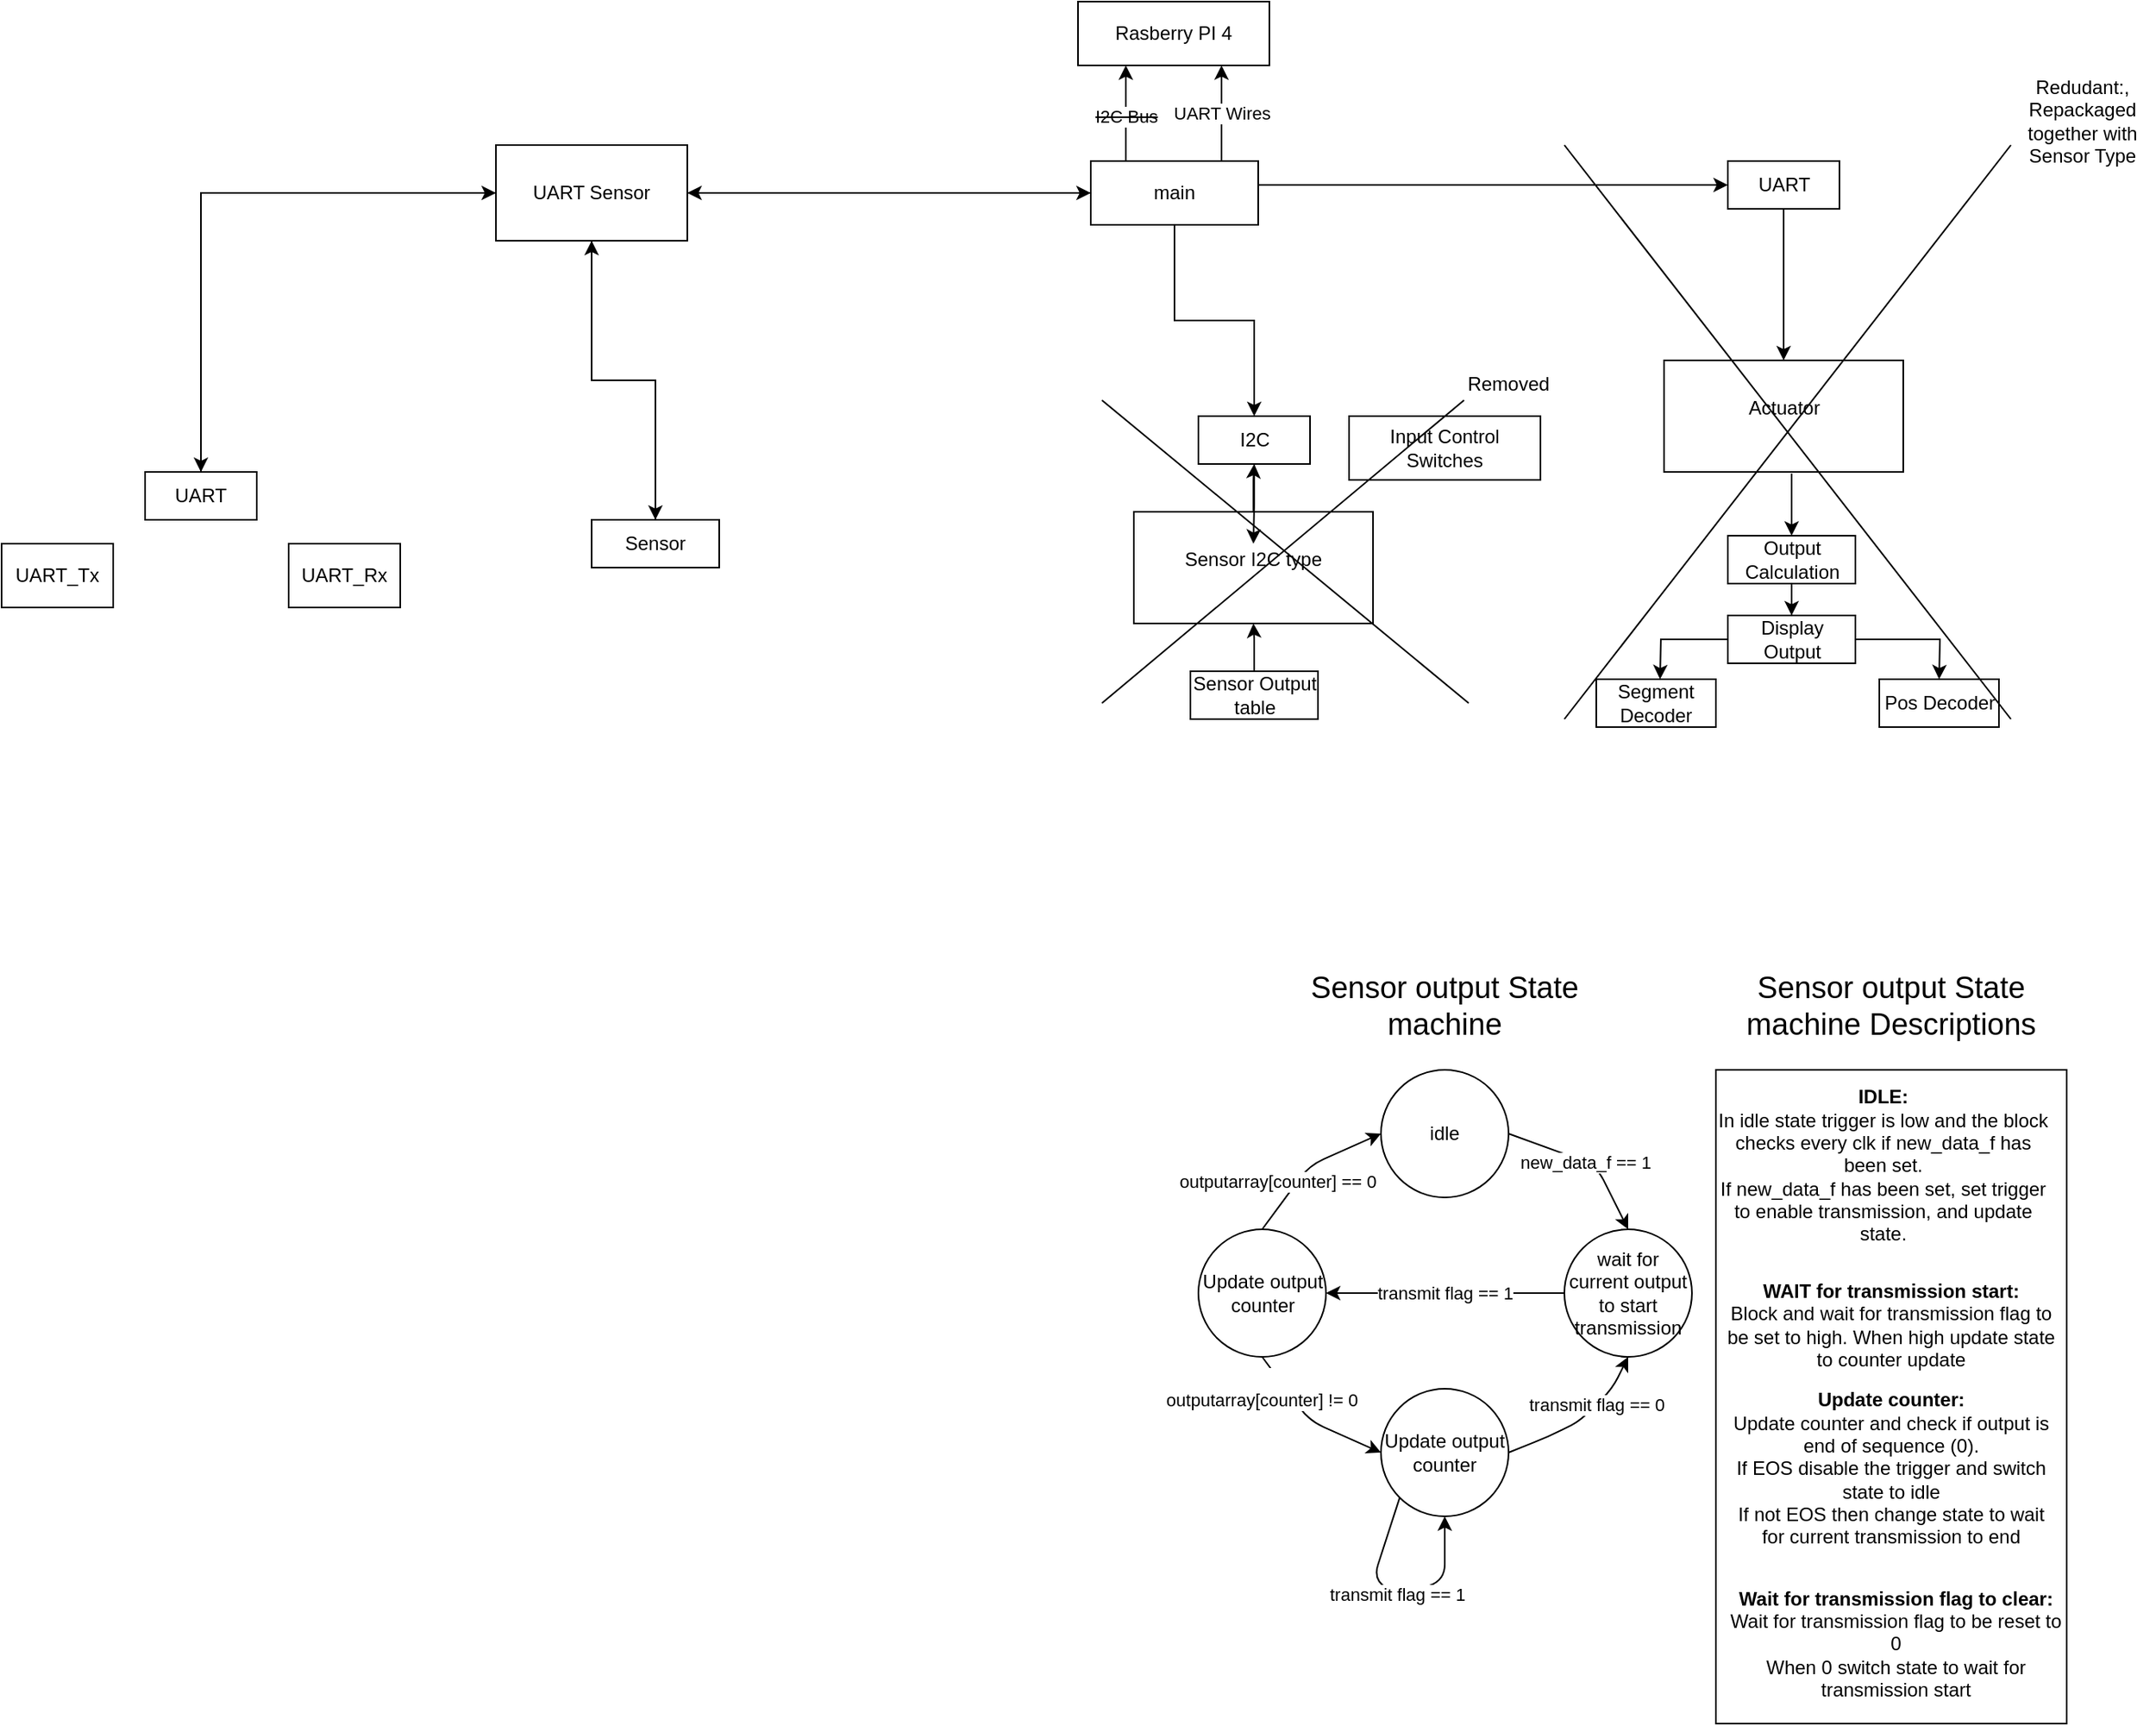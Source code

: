 <mxfile version="13.10.4" type="github">
  <diagram id="OSb5CqqazBMSSnV3IDRc" name="Page-1">
    <mxGraphModel dx="2577" dy="986" grid="1" gridSize="10" guides="1" tooltips="1" connect="1" arrows="1" fold="1" page="1" pageScale="1" pageWidth="850" pageHeight="1100" math="0" shadow="0">
      <root>
        <mxCell id="0" />
        <mxCell id="1" parent="0" />
        <mxCell id="NBSMRc6nEBx8B3KLXw8S-49" value="" style="rounded=0;whiteSpace=wrap;html=1;" vertex="1" parent="1">
          <mxGeometry x="695" y="780" width="220" height="410" as="geometry" />
        </mxCell>
        <mxCell id="Y1k2FVxAf8l4N-Cuv0cQ-43" style="edgeStyle=orthogonalEdgeStyle;rounded=0;orthogonalLoop=1;jettySize=auto;html=1;exitX=0.5;exitY=1;exitDx=0;exitDy=0;" parent="1" source="Y1k2FVxAf8l4N-Cuv0cQ-1" target="Y1k2FVxAf8l4N-Cuv0cQ-27" edge="1">
          <mxGeometry relative="1" as="geometry">
            <mxPoint x="405.5" y="340" as="sourcePoint" />
          </mxGeometry>
        </mxCell>
        <mxCell id="Y1k2FVxAf8l4N-Cuv0cQ-57" style="edgeStyle=orthogonalEdgeStyle;rounded=0;orthogonalLoop=1;jettySize=auto;html=1;entryX=0;entryY=0.5;entryDx=0;entryDy=0;" parent="1" source="Y1k2FVxAf8l4N-Cuv0cQ-1" target="Y1k2FVxAf8l4N-Cuv0cQ-32" edge="1">
          <mxGeometry relative="1" as="geometry">
            <Array as="points">
              <mxPoint x="480" y="225" />
              <mxPoint x="480" y="225" />
            </Array>
          </mxGeometry>
        </mxCell>
        <mxCell id="WVtQwANMYkXrcCHiYJyX-2" value="&lt;div&gt;&lt;strike&gt;I2C Bus&lt;/strike&gt;&lt;/div&gt;" style="edgeStyle=orthogonalEdgeStyle;rounded=0;orthogonalLoop=1;jettySize=auto;html=1;entryX=0.25;entryY=1;entryDx=0;entryDy=0;exitX=0.25;exitY=0;exitDx=0;exitDy=0;" parent="1" source="Y1k2FVxAf8l4N-Cuv0cQ-1" target="Y1k2FVxAf8l4N-Cuv0cQ-12" edge="1">
          <mxGeometry relative="1" as="geometry">
            <Array as="points">
              <mxPoint x="325" y="210" />
            </Array>
          </mxGeometry>
        </mxCell>
        <mxCell id="NBSMRc6nEBx8B3KLXw8S-21" style="edgeStyle=orthogonalEdgeStyle;rounded=0;orthogonalLoop=1;jettySize=auto;html=1;entryX=1;entryY=0.5;entryDx=0;entryDy=0;" edge="1" parent="1" source="Y1k2FVxAf8l4N-Cuv0cQ-1" target="NBSMRc6nEBx8B3KLXw8S-18">
          <mxGeometry relative="1" as="geometry" />
        </mxCell>
        <mxCell id="Y1k2FVxAf8l4N-Cuv0cQ-1" value="main" style="rounded=0;whiteSpace=wrap;html=1;" parent="1" vertex="1">
          <mxGeometry x="303" y="210" width="105" height="40" as="geometry" />
        </mxCell>
        <mxCell id="Y1k2FVxAf8l4N-Cuv0cQ-12" value="Rasberry PI 4" style="rounded=0;whiteSpace=wrap;html=1;" parent="1" vertex="1">
          <mxGeometry x="295" y="110" width="120" height="40" as="geometry" />
        </mxCell>
        <mxCell id="Y1k2FVxAf8l4N-Cuv0cQ-13" value="Input Control Switches" style="rounded=0;whiteSpace=wrap;html=1;" parent="1" vertex="1">
          <mxGeometry x="465" y="370" width="120" height="40" as="geometry" />
        </mxCell>
        <mxCell id="Y1k2FVxAf8l4N-Cuv0cQ-23" value="" style="group" parent="1" vertex="1" connectable="0">
          <mxGeometry x="330" y="430" width="150" height="70" as="geometry" />
        </mxCell>
        <mxCell id="Y1k2FVxAf8l4N-Cuv0cQ-24" value="" style="rounded=0;whiteSpace=wrap;html=1;" parent="Y1k2FVxAf8l4N-Cuv0cQ-23" vertex="1">
          <mxGeometry width="150" height="70" as="geometry" />
        </mxCell>
        <mxCell id="Y1k2FVxAf8l4N-Cuv0cQ-26" value="Sensor I2C type" style="text;html=1;strokeColor=none;fillColor=none;align=center;verticalAlign=middle;whiteSpace=wrap;rounded=0;" parent="Y1k2FVxAf8l4N-Cuv0cQ-23" vertex="1">
          <mxGeometry x="20" y="20" width="110" height="20" as="geometry" />
        </mxCell>
        <mxCell id="Y1k2FVxAf8l4N-Cuv0cQ-28" value="" style="group" parent="1" vertex="1" connectable="0">
          <mxGeometry x="662.5" y="335" width="150" height="70" as="geometry" />
        </mxCell>
        <mxCell id="Y1k2FVxAf8l4N-Cuv0cQ-29" value="" style="rounded=0;whiteSpace=wrap;html=1;" parent="Y1k2FVxAf8l4N-Cuv0cQ-28" vertex="1">
          <mxGeometry width="150" height="70" as="geometry" />
        </mxCell>
        <mxCell id="Y1k2FVxAf8l4N-Cuv0cQ-31" value="Actuator" style="text;html=1;strokeColor=none;fillColor=none;align=center;verticalAlign=middle;whiteSpace=wrap;rounded=0;" parent="Y1k2FVxAf8l4N-Cuv0cQ-28" vertex="1">
          <mxGeometry x="20" y="20" width="110" height="20" as="geometry" />
        </mxCell>
        <mxCell id="Y1k2FVxAf8l4N-Cuv0cQ-54" style="edgeStyle=orthogonalEdgeStyle;rounded=0;orthogonalLoop=1;jettySize=auto;html=1;" parent="1" source="Y1k2FVxAf8l4N-Cuv0cQ-9" target="Y1k2FVxAf8l4N-Cuv0cQ-24" edge="1">
          <mxGeometry relative="1" as="geometry" />
        </mxCell>
        <mxCell id="Y1k2FVxAf8l4N-Cuv0cQ-9" value="Sensor Output table" style="rounded=0;whiteSpace=wrap;html=1;" parent="1" vertex="1">
          <mxGeometry x="365.5" y="530" width="80" height="30" as="geometry" />
        </mxCell>
        <mxCell id="Y1k2FVxAf8l4N-Cuv0cQ-58" style="edgeStyle=orthogonalEdgeStyle;rounded=0;orthogonalLoop=1;jettySize=auto;html=1;" parent="1" source="Y1k2FVxAf8l4N-Cuv0cQ-32" target="Y1k2FVxAf8l4N-Cuv0cQ-29" edge="1">
          <mxGeometry relative="1" as="geometry" />
        </mxCell>
        <mxCell id="Y1k2FVxAf8l4N-Cuv0cQ-32" value="UART" style="rounded=0;whiteSpace=wrap;html=1;" parent="1" vertex="1">
          <mxGeometry x="702.5" y="210" width="70" height="30" as="geometry" />
        </mxCell>
        <mxCell id="Y1k2FVxAf8l4N-Cuv0cQ-39" style="edgeStyle=orthogonalEdgeStyle;rounded=0;orthogonalLoop=1;jettySize=auto;html=1;" parent="1" source="Y1k2FVxAf8l4N-Cuv0cQ-30" target="Y1k2FVxAf8l4N-Cuv0cQ-38" edge="1">
          <mxGeometry relative="1" as="geometry" />
        </mxCell>
        <mxCell id="Y1k2FVxAf8l4N-Cuv0cQ-30" value="Output Calculation" style="rounded=0;whiteSpace=wrap;html=1;" parent="1" vertex="1">
          <mxGeometry x="702.5" y="445" width="80" height="30" as="geometry" />
        </mxCell>
        <mxCell id="Y1k2FVxAf8l4N-Cuv0cQ-47" style="edgeStyle=orthogonalEdgeStyle;rounded=0;orthogonalLoop=1;jettySize=auto;html=1;entryX=0.5;entryY=0;entryDx=0;entryDy=0;" parent="1" source="Y1k2FVxAf8l4N-Cuv0cQ-27" target="Y1k2FVxAf8l4N-Cuv0cQ-26" edge="1">
          <mxGeometry relative="1" as="geometry" />
        </mxCell>
        <mxCell id="Y1k2FVxAf8l4N-Cuv0cQ-27" value="I2C" style="rounded=0;whiteSpace=wrap;html=1;" parent="1" vertex="1">
          <mxGeometry x="370.5" y="370" width="70" height="30" as="geometry" />
        </mxCell>
        <mxCell id="NBSMRc6nEBx8B3KLXw8S-23" style="edgeStyle=orthogonalEdgeStyle;rounded=0;orthogonalLoop=1;jettySize=auto;html=1;entryX=0.5;entryY=1;entryDx=0;entryDy=0;" edge="1" parent="1" source="Y1k2FVxAf8l4N-Cuv0cQ-25" target="NBSMRc6nEBx8B3KLXw8S-18">
          <mxGeometry relative="1" as="geometry" />
        </mxCell>
        <mxCell id="Y1k2FVxAf8l4N-Cuv0cQ-25" value="Sensor " style="rounded=0;whiteSpace=wrap;html=1;" parent="1" vertex="1">
          <mxGeometry x="-10" y="435" width="80" height="30" as="geometry" />
        </mxCell>
        <mxCell id="Y1k2FVxAf8l4N-Cuv0cQ-41" value="" style="edgeStyle=orthogonalEdgeStyle;rounded=0;orthogonalLoop=1;jettySize=auto;html=1;" parent="1" source="Y1k2FVxAf8l4N-Cuv0cQ-38" edge="1">
          <mxGeometry relative="1" as="geometry">
            <mxPoint x="660" y="535" as="targetPoint" />
          </mxGeometry>
        </mxCell>
        <mxCell id="Y1k2FVxAf8l4N-Cuv0cQ-55" style="edgeStyle=orthogonalEdgeStyle;rounded=0;orthogonalLoop=1;jettySize=auto;html=1;entryX=0.5;entryY=0;entryDx=0;entryDy=0;" parent="1" source="Y1k2FVxAf8l4N-Cuv0cQ-38" edge="1">
          <mxGeometry relative="1" as="geometry">
            <mxPoint x="835" y="535" as="targetPoint" />
          </mxGeometry>
        </mxCell>
        <mxCell id="Y1k2FVxAf8l4N-Cuv0cQ-38" value="Display Output" style="rounded=0;whiteSpace=wrap;html=1;" parent="1" vertex="1">
          <mxGeometry x="702.5" y="495" width="80" height="30" as="geometry" />
        </mxCell>
        <mxCell id="Y1k2FVxAf8l4N-Cuv0cQ-40" value="Segment Decoder" style="whiteSpace=wrap;html=1;rounded=0;" parent="1" vertex="1">
          <mxGeometry x="620" y="535" width="75" height="30" as="geometry" />
        </mxCell>
        <mxCell id="Y1k2FVxAf8l4N-Cuv0cQ-46" style="edgeStyle=orthogonalEdgeStyle;rounded=0;orthogonalLoop=1;jettySize=auto;html=1;" parent="1" source="Y1k2FVxAf8l4N-Cuv0cQ-24" target="Y1k2FVxAf8l4N-Cuv0cQ-27" edge="1">
          <mxGeometry relative="1" as="geometry" />
        </mxCell>
        <mxCell id="Y1k2FVxAf8l4N-Cuv0cQ-56" value="Pos Decoder" style="whiteSpace=wrap;html=1;rounded=0;" parent="1" vertex="1">
          <mxGeometry x="797.5" y="535" width="75" height="30" as="geometry" />
        </mxCell>
        <mxCell id="Y1k2FVxAf8l4N-Cuv0cQ-61" value="" style="endArrow=classic;html=1;entryX=0.5;entryY=0;entryDx=0;entryDy=0;" parent="1" target="Y1k2FVxAf8l4N-Cuv0cQ-30" edge="1">
          <mxGeometry width="50" height="50" relative="1" as="geometry">
            <mxPoint x="742.5" y="406" as="sourcePoint" />
            <mxPoint x="692.5" y="405" as="targetPoint" />
          </mxGeometry>
        </mxCell>
        <mxCell id="WVtQwANMYkXrcCHiYJyX-5" value="UART Wires" style="endArrow=classic;html=1;entryX=0.75;entryY=1;entryDx=0;entryDy=0;" parent="1" target="Y1k2FVxAf8l4N-Cuv0cQ-12" edge="1">
          <mxGeometry width="50" height="50" relative="1" as="geometry">
            <mxPoint x="385" y="210" as="sourcePoint" />
            <mxPoint x="401" y="152" as="targetPoint" />
          </mxGeometry>
        </mxCell>
        <mxCell id="NBSMRc6nEBx8B3KLXw8S-1" value="" style="endArrow=none;html=1;" edge="1" parent="1">
          <mxGeometry width="50" height="50" relative="1" as="geometry">
            <mxPoint x="310" y="550" as="sourcePoint" />
            <mxPoint x="537.073" y="360" as="targetPoint" />
          </mxGeometry>
        </mxCell>
        <mxCell id="NBSMRc6nEBx8B3KLXw8S-2" value="Removed" style="text;html=1;strokeColor=none;fillColor=none;align=center;verticalAlign=middle;whiteSpace=wrap;rounded=0;" vertex="1" parent="1">
          <mxGeometry x="520" y="335" width="90" height="30" as="geometry" />
        </mxCell>
        <mxCell id="NBSMRc6nEBx8B3KLXw8S-3" value="" style="endArrow=none;html=1;" edge="1" parent="1">
          <mxGeometry width="50" height="50" relative="1" as="geometry">
            <mxPoint x="540" y="550" as="sourcePoint" />
            <mxPoint x="310" y="360" as="targetPoint" />
          </mxGeometry>
        </mxCell>
        <mxCell id="NBSMRc6nEBx8B3KLXw8S-25" style="edgeStyle=orthogonalEdgeStyle;rounded=0;orthogonalLoop=1;jettySize=auto;html=1;entryX=0;entryY=0.5;entryDx=0;entryDy=0;" edge="1" parent="1" source="NBSMRc6nEBx8B3KLXw8S-4" target="NBSMRc6nEBx8B3KLXw8S-18">
          <mxGeometry relative="1" as="geometry">
            <Array as="points">
              <mxPoint x="-255" y="230" />
            </Array>
          </mxGeometry>
        </mxCell>
        <mxCell id="NBSMRc6nEBx8B3KLXw8S-4" value="UART" style="rounded=0;whiteSpace=wrap;html=1;" vertex="1" parent="1">
          <mxGeometry x="-290" y="405" width="70" height="30" as="geometry" />
        </mxCell>
        <mxCell id="NBSMRc6nEBx8B3KLXw8S-10" value="UART_Tx" style="rounded=0;whiteSpace=wrap;html=1;" vertex="1" parent="1">
          <mxGeometry x="-380" y="450" width="70" height="40" as="geometry" />
        </mxCell>
        <mxCell id="NBSMRc6nEBx8B3KLXw8S-11" value="UART_Rx" style="rounded=0;whiteSpace=wrap;html=1;" vertex="1" parent="1">
          <mxGeometry x="-200" y="450" width="70" height="40" as="geometry" />
        </mxCell>
        <mxCell id="NBSMRc6nEBx8B3KLXw8S-12" value="" style="endArrow=none;html=1;" edge="1" parent="1">
          <mxGeometry width="50" height="50" relative="1" as="geometry">
            <mxPoint x="600" y="560" as="sourcePoint" />
            <mxPoint x="880" y="200" as="targetPoint" />
          </mxGeometry>
        </mxCell>
        <mxCell id="NBSMRc6nEBx8B3KLXw8S-13" value="" style="endArrow=none;html=1;" edge="1" parent="1">
          <mxGeometry width="50" height="50" relative="1" as="geometry">
            <mxPoint x="880" y="560" as="sourcePoint" />
            <mxPoint x="600" y="200" as="targetPoint" />
          </mxGeometry>
        </mxCell>
        <mxCell id="NBSMRc6nEBx8B3KLXw8S-14" value="Redudant:, Repackaged together with Sensor Type" style="text;html=1;strokeColor=none;fillColor=none;align=center;verticalAlign=middle;whiteSpace=wrap;rounded=0;" vertex="1" parent="1">
          <mxGeometry x="880" y="170" width="90" height="30" as="geometry" />
        </mxCell>
        <mxCell id="NBSMRc6nEBx8B3KLXw8S-20" value="" style="edgeStyle=orthogonalEdgeStyle;rounded=0;orthogonalLoop=1;jettySize=auto;html=1;exitX=1;exitY=0.5;exitDx=0;exitDy=0;" edge="1" parent="1" source="NBSMRc6nEBx8B3KLXw8S-18" target="Y1k2FVxAf8l4N-Cuv0cQ-1">
          <mxGeometry relative="1" as="geometry">
            <mxPoint x="240" y="230" as="sourcePoint" />
          </mxGeometry>
        </mxCell>
        <mxCell id="NBSMRc6nEBx8B3KLXw8S-22" style="edgeStyle=orthogonalEdgeStyle;rounded=0;orthogonalLoop=1;jettySize=auto;html=1;entryX=0.5;entryY=0;entryDx=0;entryDy=0;" edge="1" parent="1" source="NBSMRc6nEBx8B3KLXw8S-18" target="Y1k2FVxAf8l4N-Cuv0cQ-25">
          <mxGeometry relative="1" as="geometry" />
        </mxCell>
        <mxCell id="NBSMRc6nEBx8B3KLXw8S-24" style="edgeStyle=orthogonalEdgeStyle;rounded=0;orthogonalLoop=1;jettySize=auto;html=1;entryX=0.5;entryY=0;entryDx=0;entryDy=0;" edge="1" parent="1" source="NBSMRc6nEBx8B3KLXw8S-18" target="NBSMRc6nEBx8B3KLXw8S-4">
          <mxGeometry relative="1" as="geometry" />
        </mxCell>
        <mxCell id="NBSMRc6nEBx8B3KLXw8S-18" value="UART Sensor" style="rounded=0;whiteSpace=wrap;html=1;" vertex="1" parent="1">
          <mxGeometry x="-70" y="200" width="120" height="60" as="geometry" />
        </mxCell>
        <mxCell id="NBSMRc6nEBx8B3KLXw8S-26" value="idle" style="ellipse;whiteSpace=wrap;html=1;aspect=fixed;" vertex="1" parent="1">
          <mxGeometry x="485" y="780" width="80" height="80" as="geometry" />
        </mxCell>
        <mxCell id="NBSMRc6nEBx8B3KLXw8S-27" value="&lt;font style=&quot;font-size: 19px&quot;&gt;Sensor output State machine&lt;/font&gt;" style="text;html=1;strokeColor=none;fillColor=none;align=center;verticalAlign=middle;whiteSpace=wrap;rounded=0;" vertex="1" parent="1">
          <mxGeometry x="420" y="710" width="210" height="60" as="geometry" />
        </mxCell>
        <mxCell id="NBSMRc6nEBx8B3KLXw8S-40" value="transmit flag == 1" style="edgeStyle=orthogonalEdgeStyle;rounded=0;orthogonalLoop=1;jettySize=auto;html=1;" edge="1" parent="1" source="NBSMRc6nEBx8B3KLXw8S-29">
          <mxGeometry relative="1" as="geometry">
            <mxPoint x="450.5" y="920" as="targetPoint" />
            <Array as="points">
              <mxPoint x="520" y="920" />
              <mxPoint x="520" y="920" />
            </Array>
          </mxGeometry>
        </mxCell>
        <mxCell id="NBSMRc6nEBx8B3KLXw8S-29" value="wait for current output to start transmission" style="ellipse;whiteSpace=wrap;html=1;aspect=fixed;" vertex="1" parent="1">
          <mxGeometry x="600" y="880" width="80" height="80" as="geometry" />
        </mxCell>
        <mxCell id="NBSMRc6nEBx8B3KLXw8S-41" value="outputarray[counter] == 0" style="endArrow=classic;html=1;exitX=0.5;exitY=0;exitDx=0;exitDy=0;entryX=0;entryY=0.5;entryDx=0;entryDy=0;" edge="1" parent="1" target="NBSMRc6nEBx8B3KLXw8S-26">
          <mxGeometry x="-0.398" y="10" width="50" height="50" relative="1" as="geometry">
            <mxPoint x="410.5" y="880" as="sourcePoint" />
            <mxPoint x="670" y="870" as="targetPoint" />
            <Array as="points">
              <mxPoint x="440" y="840" />
            </Array>
            <mxPoint as="offset" />
          </mxGeometry>
        </mxCell>
        <mxCell id="NBSMRc6nEBx8B3KLXw8S-44" value="&lt;div&gt;new_data_f == 1&lt;/div&gt;" style="endArrow=classic;html=1;entryX=0.5;entryY=0;entryDx=0;entryDy=0;exitX=1;exitY=0.5;exitDx=0;exitDy=0;" edge="1" parent="1" source="NBSMRc6nEBx8B3KLXw8S-26" target="NBSMRc6nEBx8B3KLXw8S-29">
          <mxGeometry width="50" height="50" relative="1" as="geometry">
            <mxPoint x="470" y="860" as="sourcePoint" />
            <mxPoint x="520" y="810" as="targetPoint" />
            <Array as="points">
              <mxPoint x="620" y="840" />
            </Array>
          </mxGeometry>
        </mxCell>
        <mxCell id="NBSMRc6nEBx8B3KLXw8S-46" value="&lt;div&gt;&lt;b&gt;IDLE:&lt;/b&gt;&lt;/div&gt;&lt;div&gt;In idle state trigger is low and the block checks every clk if new_data_f has been set.&lt;/div&gt;&lt;div&gt;If new_data_f has been set, set trigger to enable transmission, and update state.&lt;br&gt;&lt;/div&gt;" style="text;html=1;strokeColor=none;fillColor=none;align=center;verticalAlign=middle;whiteSpace=wrap;rounded=0;" vertex="1" parent="1">
          <mxGeometry x="695" y="800" width="210" height="80" as="geometry" />
        </mxCell>
        <mxCell id="NBSMRc6nEBx8B3KLXw8S-47" value="&lt;font style=&quot;font-size: 19px&quot;&gt;Sensor output State machine Descriptions&lt;br&gt;&lt;/font&gt;" style="text;html=1;strokeColor=none;fillColor=none;align=center;verticalAlign=middle;whiteSpace=wrap;rounded=0;" vertex="1" parent="1">
          <mxGeometry x="700" y="710" width="210" height="60" as="geometry" />
        </mxCell>
        <mxCell id="NBSMRc6nEBx8B3KLXw8S-48" value="&lt;div&gt;&lt;b&gt;WAIT for transmission start:&lt;/b&gt;&lt;/div&gt;&lt;div&gt;Block and wait for transmission flag to be set to high. When high update state to counter update&lt;br&gt;&lt;/div&gt;" style="text;html=1;strokeColor=none;fillColor=none;align=center;verticalAlign=middle;whiteSpace=wrap;rounded=0;" vertex="1" parent="1">
          <mxGeometry x="700" y="900" width="210" height="80" as="geometry" />
        </mxCell>
        <mxCell id="NBSMRc6nEBx8B3KLXw8S-50" value="&lt;div&gt;&lt;b&gt;Update counter:&lt;/b&gt;&lt;/div&gt;&lt;div&gt;Update counter and check if output is end of sequence (0).&lt;/div&gt;&lt;div&gt;If EOS disable the trigger and switch state to idle&lt;/div&gt;&lt;div&gt;If not EOS then change state to wait for current transmission to end&lt;br&gt;&lt;/div&gt;" style="text;html=1;strokeColor=none;fillColor=none;align=center;verticalAlign=middle;whiteSpace=wrap;rounded=0;" vertex="1" parent="1">
          <mxGeometry x="700" y="990" width="210" height="80" as="geometry" />
        </mxCell>
        <mxCell id="NBSMRc6nEBx8B3KLXw8S-51" value="&lt;div&gt;&lt;b&gt;Wait for transmission flag to clear:&lt;/b&gt;&lt;/div&gt;&lt;div&gt;Wait for transmission flag to be reset to 0&lt;/div&gt;&lt;div&gt;When 0 switch state to wait for transmission start&lt;br&gt;&lt;/div&gt;" style="text;html=1;strokeColor=none;fillColor=none;align=center;verticalAlign=middle;whiteSpace=wrap;rounded=0;" vertex="1" parent="1">
          <mxGeometry x="702.5" y="1100" width="210" height="80" as="geometry" />
        </mxCell>
        <mxCell id="NBSMRc6nEBx8B3KLXw8S-53" value="Update output counter" style="ellipse;whiteSpace=wrap;html=1;aspect=fixed;" vertex="1" parent="1">
          <mxGeometry x="370.5" y="880" width="80" height="80" as="geometry" />
        </mxCell>
        <mxCell id="NBSMRc6nEBx8B3KLXw8S-54" value="Update output counter" style="ellipse;whiteSpace=wrap;html=1;aspect=fixed;" vertex="1" parent="1">
          <mxGeometry x="485" y="980" width="80" height="80" as="geometry" />
        </mxCell>
        <mxCell id="NBSMRc6nEBx8B3KLXw8S-55" value="transmit flag == 0" style="endArrow=classic;html=1;entryX=0.5;entryY=1;entryDx=0;entryDy=0;exitX=1;exitY=0.5;exitDx=0;exitDy=0;" edge="1" parent="1" source="NBSMRc6nEBx8B3KLXw8S-54" target="NBSMRc6nEBx8B3KLXw8S-29">
          <mxGeometry x="0.269" width="50" height="50" relative="1" as="geometry">
            <mxPoint x="570" y="1020" as="sourcePoint" />
            <mxPoint x="600" y="990" as="targetPoint" />
            <Array as="points">
              <mxPoint x="590" y="1010" />
              <mxPoint x="610" y="1000" />
              <mxPoint x="630" y="980" />
            </Array>
            <mxPoint as="offset" />
          </mxGeometry>
        </mxCell>
        <mxCell id="NBSMRc6nEBx8B3KLXw8S-56" value="transmit flag == 1" style="endArrow=classic;html=1;exitX=0;exitY=1;exitDx=0;exitDy=0;" edge="1" parent="1" source="NBSMRc6nEBx8B3KLXw8S-54">
          <mxGeometry width="50" height="50" relative="1" as="geometry">
            <mxPoint x="570" y="1090" as="sourcePoint" />
            <mxPoint x="525" y="1060" as="targetPoint" />
            <Array as="points">
              <mxPoint x="480" y="1100" />
              <mxPoint x="497" y="1110" />
              <mxPoint x="525" y="1100" />
            </Array>
          </mxGeometry>
        </mxCell>
        <mxCell id="NBSMRc6nEBx8B3KLXw8S-57" value="&lt;br&gt;outputarray[counter] != 0&lt;br&gt;" style="endArrow=classic;html=1;exitX=0.5;exitY=1;exitDx=0;exitDy=0;entryX=0;entryY=0.5;entryDx=0;entryDy=0;" edge="1" parent="1" source="NBSMRc6nEBx8B3KLXw8S-53" target="NBSMRc6nEBx8B3KLXw8S-54">
          <mxGeometry x="-0.681" y="-12" width="50" height="50" relative="1" as="geometry">
            <mxPoint x="550" y="1040" as="sourcePoint" />
            <mxPoint x="400" y="1030" as="targetPoint" />
            <Array as="points">
              <mxPoint x="440" y="1000" />
            </Array>
            <mxPoint as="offset" />
          </mxGeometry>
        </mxCell>
      </root>
    </mxGraphModel>
  </diagram>
</mxfile>
